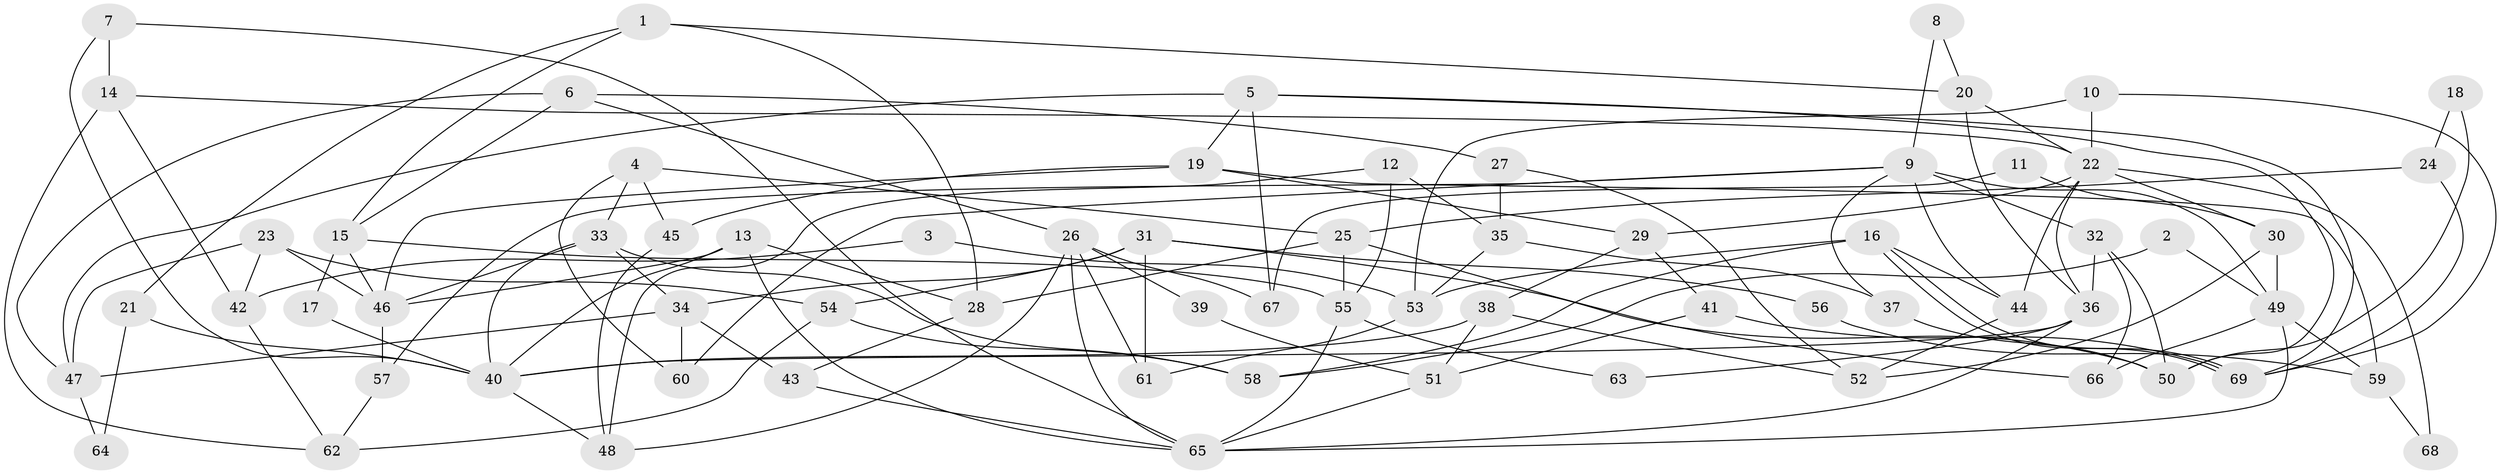 // coarse degree distribution, {6: 0.15217391304347827, 2: 0.17391304347826086, 5: 0.17391304347826086, 7: 0.10869565217391304, 3: 0.15217391304347827, 9: 0.043478260869565216, 4: 0.10869565217391304, 8: 0.06521739130434782, 10: 0.021739130434782608}
// Generated by graph-tools (version 1.1) at 2025/42/03/06/25 10:42:00]
// undirected, 69 vertices, 138 edges
graph export_dot {
graph [start="1"]
  node [color=gray90,style=filled];
  1;
  2;
  3;
  4;
  5;
  6;
  7;
  8;
  9;
  10;
  11;
  12;
  13;
  14;
  15;
  16;
  17;
  18;
  19;
  20;
  21;
  22;
  23;
  24;
  25;
  26;
  27;
  28;
  29;
  30;
  31;
  32;
  33;
  34;
  35;
  36;
  37;
  38;
  39;
  40;
  41;
  42;
  43;
  44;
  45;
  46;
  47;
  48;
  49;
  50;
  51;
  52;
  53;
  54;
  55;
  56;
  57;
  58;
  59;
  60;
  61;
  62;
  63;
  64;
  65;
  66;
  67;
  68;
  69;
  1 -- 28;
  1 -- 15;
  1 -- 20;
  1 -- 21;
  2 -- 58;
  2 -- 49;
  3 -- 42;
  3 -- 53;
  4 -- 33;
  4 -- 60;
  4 -- 25;
  4 -- 45;
  5 -- 19;
  5 -- 47;
  5 -- 50;
  5 -- 67;
  5 -- 69;
  6 -- 47;
  6 -- 27;
  6 -- 15;
  6 -- 26;
  7 -- 40;
  7 -- 65;
  7 -- 14;
  8 -- 20;
  8 -- 9;
  9 -- 32;
  9 -- 49;
  9 -- 37;
  9 -- 44;
  9 -- 57;
  9 -- 60;
  10 -- 22;
  10 -- 69;
  10 -- 53;
  11 -- 30;
  11 -- 67;
  12 -- 55;
  12 -- 48;
  12 -- 35;
  13 -- 65;
  13 -- 46;
  13 -- 28;
  13 -- 40;
  14 -- 22;
  14 -- 42;
  14 -- 62;
  15 -- 46;
  15 -- 17;
  15 -- 55;
  16 -- 69;
  16 -- 69;
  16 -- 44;
  16 -- 53;
  16 -- 58;
  17 -- 40;
  18 -- 50;
  18 -- 24;
  19 -- 29;
  19 -- 45;
  19 -- 46;
  19 -- 59;
  20 -- 36;
  20 -- 22;
  21 -- 40;
  21 -- 64;
  22 -- 44;
  22 -- 29;
  22 -- 30;
  22 -- 36;
  22 -- 68;
  23 -- 46;
  23 -- 42;
  23 -- 47;
  23 -- 54;
  24 -- 25;
  24 -- 69;
  25 -- 55;
  25 -- 28;
  25 -- 66;
  26 -- 61;
  26 -- 39;
  26 -- 48;
  26 -- 65;
  26 -- 67;
  27 -- 52;
  27 -- 35;
  28 -- 43;
  29 -- 41;
  29 -- 38;
  30 -- 49;
  30 -- 52;
  31 -- 54;
  31 -- 50;
  31 -- 34;
  31 -- 56;
  31 -- 61;
  32 -- 36;
  32 -- 50;
  32 -- 66;
  33 -- 58;
  33 -- 34;
  33 -- 40;
  33 -- 46;
  34 -- 43;
  34 -- 47;
  34 -- 60;
  35 -- 53;
  35 -- 37;
  36 -- 40;
  36 -- 63;
  36 -- 65;
  37 -- 50;
  38 -- 40;
  38 -- 51;
  38 -- 52;
  39 -- 51;
  40 -- 48;
  41 -- 69;
  41 -- 51;
  42 -- 62;
  43 -- 65;
  44 -- 52;
  45 -- 48;
  46 -- 57;
  47 -- 64;
  49 -- 65;
  49 -- 66;
  49 -- 59;
  51 -- 65;
  53 -- 61;
  54 -- 62;
  54 -- 58;
  55 -- 65;
  55 -- 63;
  56 -- 59;
  57 -- 62;
  59 -- 68;
}
